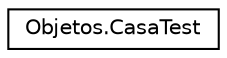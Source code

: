 digraph "Graphical Class Hierarchy"
{
  edge [fontname="Helvetica",fontsize="10",labelfontname="Helvetica",labelfontsize="10"];
  node [fontname="Helvetica",fontsize="10",shape=record];
  rankdir="LR";
  Node1 [label="Objetos.CasaTest",height=0.2,width=0.4,color="black", fillcolor="white", style="filled",URL="$class_objetos_1_1_casa_test.html"];
}
